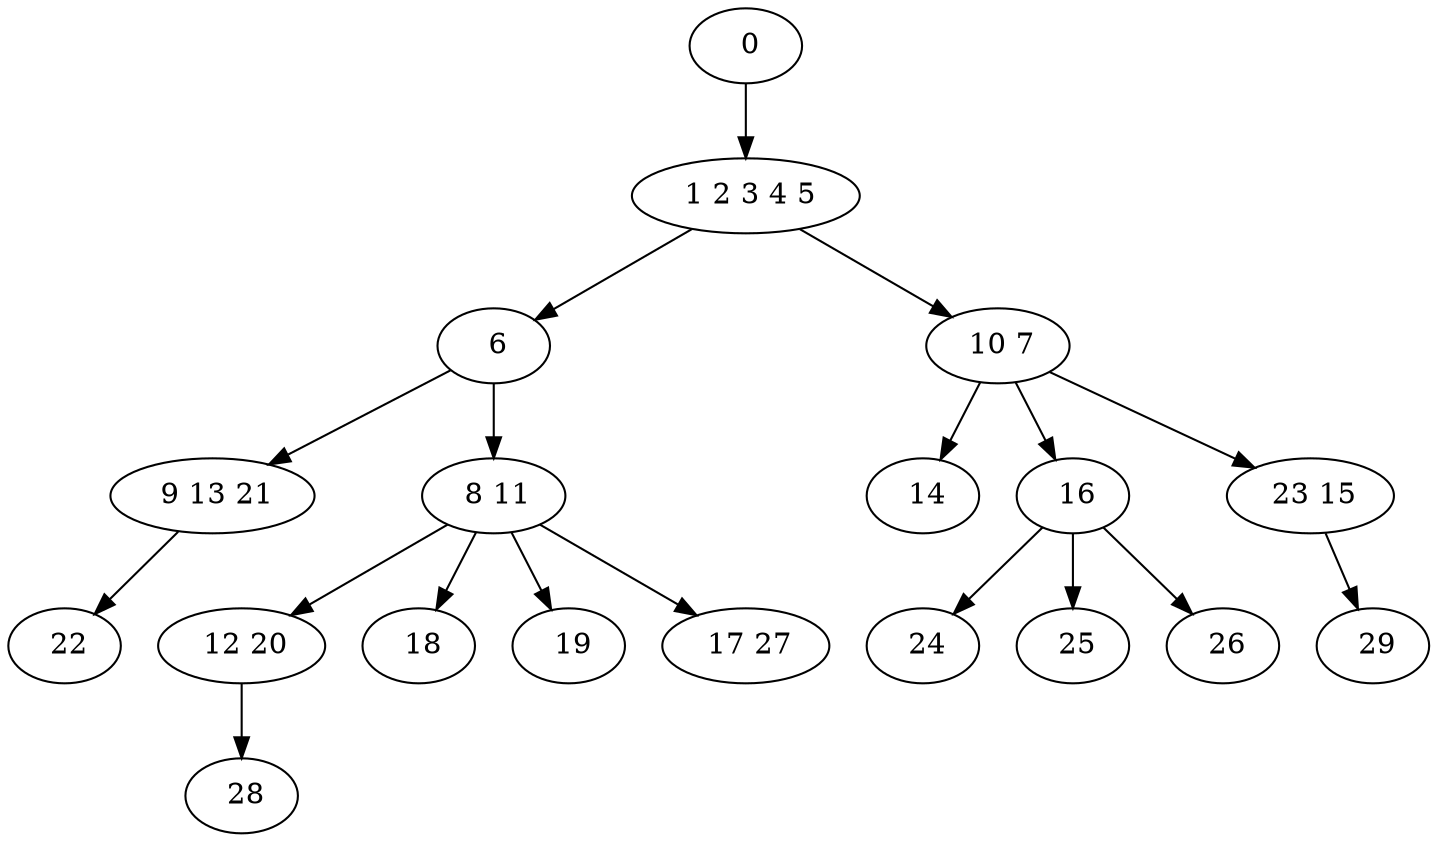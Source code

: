 digraph mytree {
" 0" -> " 1 2 3 4 5";
" 1 2 3 4 5" -> " 6";
" 1 2 3 4 5" -> " 10 7";
" 6" -> " 9 13 21";
" 6" -> " 8 11";
" 9 13 21" -> " 22";
" 8 11" -> " 12 20";
" 8 11" -> " 18";
" 8 11" -> " 19";
" 8 11" -> " 17 27";
" 10 7" -> " 14";
" 10 7" -> " 16";
" 10 7" -> " 23 15";
" 14";
" 16" -> " 24";
" 16" -> " 25";
" 16" -> " 26";
" 23 15" -> " 29";
" 12 20" -> " 28";
" 28";
" 24";
" 25";
" 26";
" 29";
" 22";
" 18";
" 19";
" 17 27";
}
